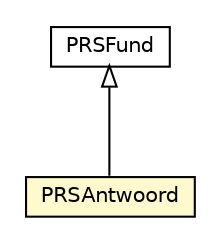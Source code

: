 #!/usr/local/bin/dot
#
# Class diagram 
# Generated by UMLGraph version R5_6-24-gf6e263 (http://www.umlgraph.org/)
#

digraph G {
	edge [fontname="Helvetica",fontsize=10,labelfontname="Helvetica",labelfontsize=10];
	node [fontname="Helvetica",fontsize=10,shape=plaintext];
	nodesep=0.25;
	ranksep=0.5;
	// nl.egem.stuf.sector.bg._0204.PRSAntwoord
	c145444 [label=<<table title="nl.egem.stuf.sector.bg._0204.PRSAntwoord" border="0" cellborder="1" cellspacing="0" cellpadding="2" port="p" bgcolor="lemonChiffon" href="./PRSAntwoord.html">
		<tr><td><table border="0" cellspacing="0" cellpadding="1">
<tr><td align="center" balign="center"> PRSAntwoord </td></tr>
		</table></td></tr>
		</table>>, URL="./PRSAntwoord.html", fontname="Helvetica", fontcolor="black", fontsize=10.0];
	// nl.egem.stuf.sector.bg._0204.PRSFund
	c145617 [label=<<table title="nl.egem.stuf.sector.bg._0204.PRSFund" border="0" cellborder="1" cellspacing="0" cellpadding="2" port="p" href="./PRSFund.html">
		<tr><td><table border="0" cellspacing="0" cellpadding="1">
<tr><td align="center" balign="center"> PRSFund </td></tr>
		</table></td></tr>
		</table>>, URL="./PRSFund.html", fontname="Helvetica", fontcolor="black", fontsize=10.0];
	//nl.egem.stuf.sector.bg._0204.PRSAntwoord extends nl.egem.stuf.sector.bg._0204.PRSFund
	c145617:p -> c145444:p [dir=back,arrowtail=empty];
}

